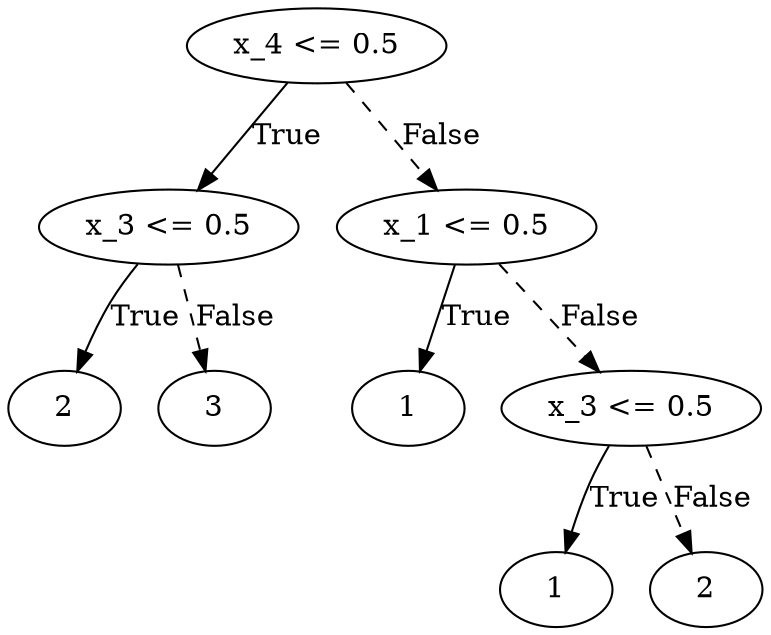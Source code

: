 digraph {
0 [label="x_4 <= 0.5"];
1 [label="x_3 <= 0.5"];
2 [label="2"];
1 -> 2 [label="True"];
3 [label="3"];
1 -> 3 [style="dashed", label="False"];
0 -> 1 [label="True"];
4 [label="x_1 <= 0.5"];
5 [label="1"];
4 -> 5 [label="True"];
6 [label="x_3 <= 0.5"];
7 [label="1"];
6 -> 7 [label="True"];
8 [label="2"];
6 -> 8 [style="dashed", label="False"];
4 -> 6 [style="dashed", label="False"];
0 -> 4 [style="dashed", label="False"];

}